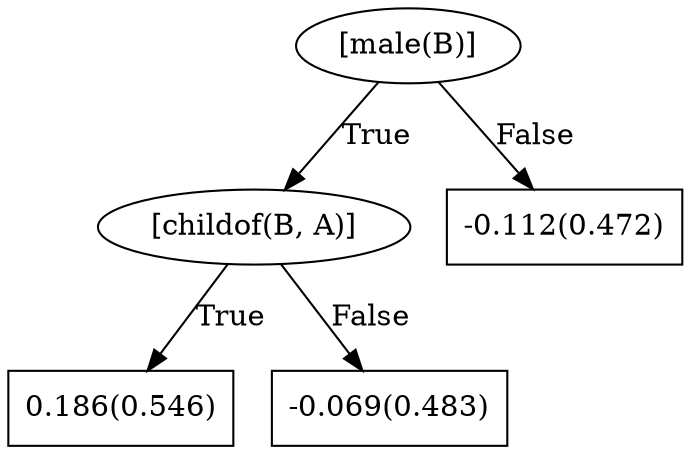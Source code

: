 digraph G{ 
1[label = "[male(B)]"];
1 -> 2[label="True"];
1 -> 3[label="False"];
2[label = "[childof(B, A)]"];
2 -> 4[label="True"];
2 -> 5[label="False"];
4[shape = box,label = "0.186(0.546)"];
5[shape = box,label = "-0.069(0.483)"];
3[shape = box,label = "-0.112(0.472)"];
}
